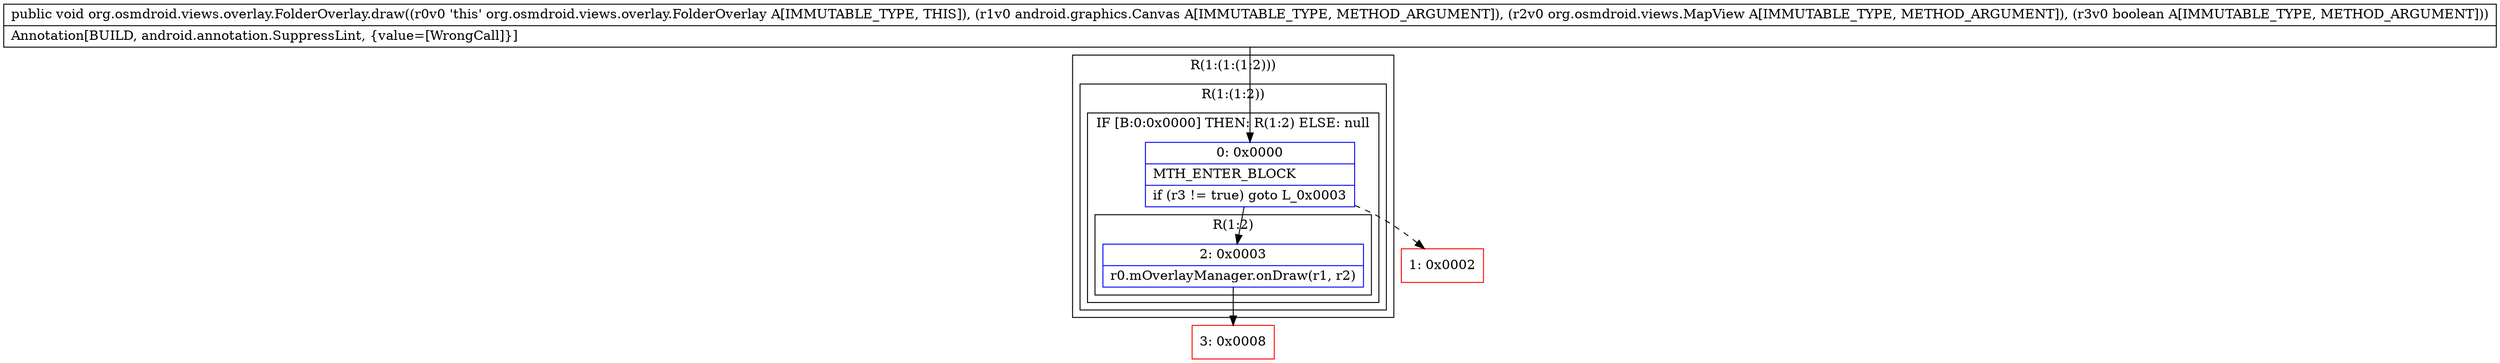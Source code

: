 digraph "CFG fororg.osmdroid.views.overlay.FolderOverlay.draw(Landroid\/graphics\/Canvas;Lorg\/osmdroid\/views\/MapView;Z)V" {
subgraph cluster_Region_1713094598 {
label = "R(1:(1:(1:2)))";
node [shape=record,color=blue];
subgraph cluster_Region_1693050841 {
label = "R(1:(1:2))";
node [shape=record,color=blue];
subgraph cluster_IfRegion_589739354 {
label = "IF [B:0:0x0000] THEN: R(1:2) ELSE: null";
node [shape=record,color=blue];
Node_0 [shape=record,label="{0\:\ 0x0000|MTH_ENTER_BLOCK\l|if (r3 != true) goto L_0x0003\l}"];
subgraph cluster_Region_1183449981 {
label = "R(1:2)";
node [shape=record,color=blue];
Node_2 [shape=record,label="{2\:\ 0x0003|r0.mOverlayManager.onDraw(r1, r2)\l}"];
}
}
}
}
Node_1 [shape=record,color=red,label="{1\:\ 0x0002}"];
Node_3 [shape=record,color=red,label="{3\:\ 0x0008}"];
MethodNode[shape=record,label="{public void org.osmdroid.views.overlay.FolderOverlay.draw((r0v0 'this' org.osmdroid.views.overlay.FolderOverlay A[IMMUTABLE_TYPE, THIS]), (r1v0 android.graphics.Canvas A[IMMUTABLE_TYPE, METHOD_ARGUMENT]), (r2v0 org.osmdroid.views.MapView A[IMMUTABLE_TYPE, METHOD_ARGUMENT]), (r3v0 boolean A[IMMUTABLE_TYPE, METHOD_ARGUMENT]))  | Annotation[BUILD, android.annotation.SuppressLint, \{value=[WrongCall]\}]\l}"];
MethodNode -> Node_0;
Node_0 -> Node_1[style=dashed];
Node_0 -> Node_2;
Node_2 -> Node_3;
}

